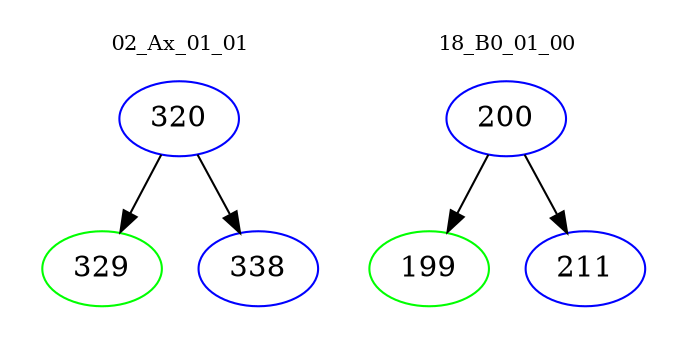 digraph{
subgraph cluster_0 {
color = white
label = "02_Ax_01_01";
fontsize=10;
T0_320 [label="320", color="blue"]
T0_320 -> T0_329 [color="black"]
T0_329 [label="329", color="green"]
T0_320 -> T0_338 [color="black"]
T0_338 [label="338", color="blue"]
}
subgraph cluster_1 {
color = white
label = "18_B0_01_00";
fontsize=10;
T1_200 [label="200", color="blue"]
T1_200 -> T1_199 [color="black"]
T1_199 [label="199", color="green"]
T1_200 -> T1_211 [color="black"]
T1_211 [label="211", color="blue"]
}
}
